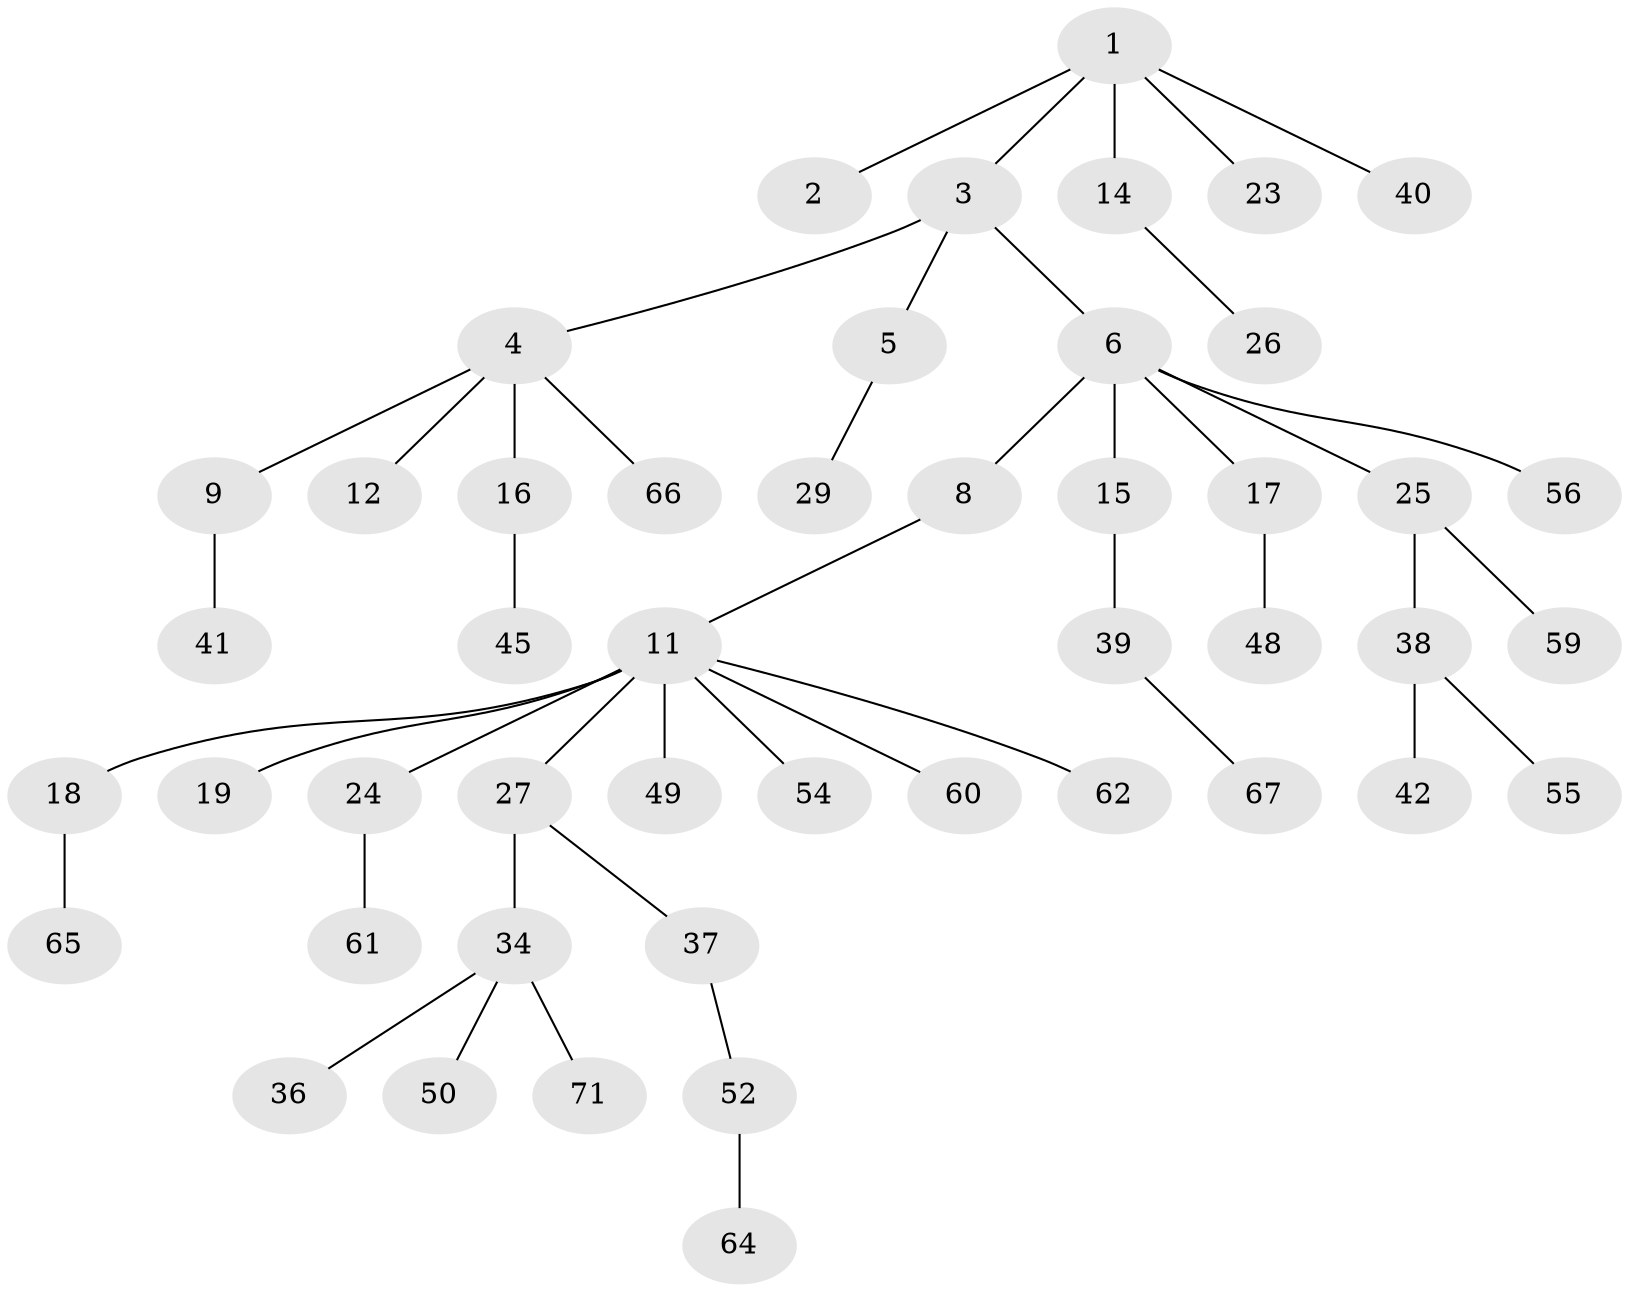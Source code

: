 // original degree distribution, {5: 0.056338028169014086, 1: 0.4647887323943662, 3: 0.08450704225352113, 6: 0.014084507042253521, 2: 0.352112676056338, 9: 0.014084507042253521, 4: 0.014084507042253521}
// Generated by graph-tools (version 1.1) at 2025/42/03/06/25 10:42:06]
// undirected, 47 vertices, 46 edges
graph export_dot {
graph [start="1"]
  node [color=gray90,style=filled];
  1 [super="+35"];
  2;
  3 [super="+21"];
  4 [super="+7"];
  5 [super="+51"];
  6 [super="+10"];
  8;
  9 [super="+32"];
  11 [super="+47"];
  12 [super="+13"];
  14 [super="+22"];
  15 [super="+69"];
  16 [super="+20"];
  17;
  18 [super="+28"];
  19 [super="+30"];
  23;
  24 [super="+33"];
  25 [super="+44"];
  26 [super="+53"];
  27 [super="+31"];
  29;
  34 [super="+68"];
  36;
  37 [super="+43"];
  38;
  39 [super="+63"];
  40;
  41 [super="+46"];
  42 [super="+57"];
  45;
  48 [super="+70"];
  49;
  50;
  52 [super="+58"];
  54;
  55;
  56;
  59;
  60;
  61;
  62;
  64;
  65;
  66;
  67;
  71;
  1 -- 2;
  1 -- 3;
  1 -- 14;
  1 -- 23;
  1 -- 40;
  3 -- 4;
  3 -- 5;
  3 -- 6;
  4 -- 12;
  4 -- 16;
  4 -- 66;
  4 -- 9;
  5 -- 29;
  6 -- 8;
  6 -- 15;
  6 -- 17;
  6 -- 56;
  6 -- 25;
  8 -- 11;
  9 -- 41;
  11 -- 18;
  11 -- 19;
  11 -- 24;
  11 -- 27;
  11 -- 49;
  11 -- 60;
  11 -- 62;
  11 -- 54;
  14 -- 26;
  15 -- 39;
  16 -- 45;
  17 -- 48;
  18 -- 65;
  24 -- 61;
  25 -- 38;
  25 -- 59;
  27 -- 34;
  27 -- 37;
  34 -- 36;
  34 -- 50;
  34 -- 71;
  37 -- 52;
  38 -- 42;
  38 -- 55;
  39 -- 67;
  52 -- 64;
}
